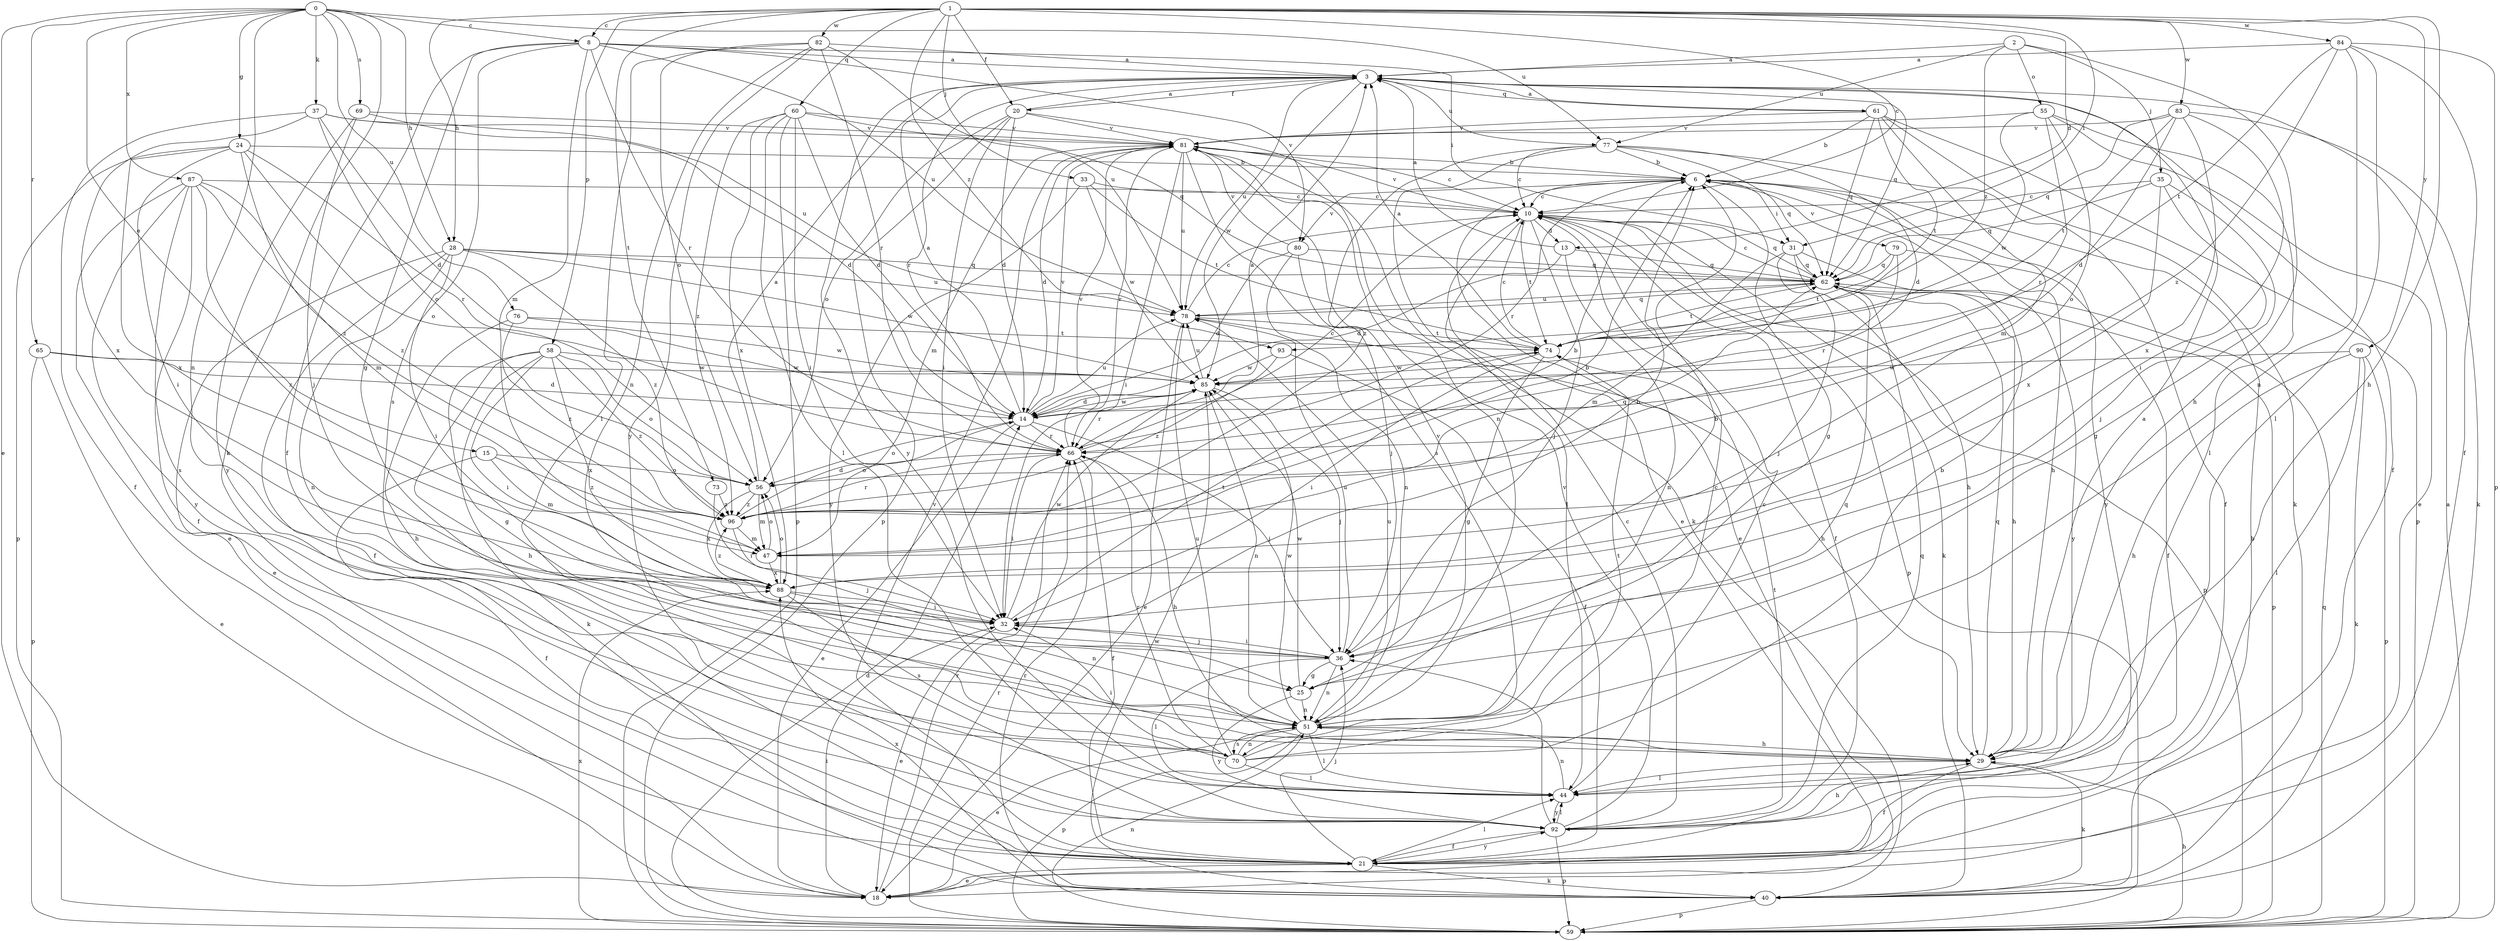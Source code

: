 strict digraph  {
0;
1;
2;
3;
6;
8;
10;
13;
14;
15;
18;
20;
21;
24;
25;
28;
29;
31;
32;
33;
35;
36;
37;
40;
44;
47;
51;
55;
56;
58;
59;
60;
61;
62;
65;
66;
69;
70;
73;
74;
76;
77;
78;
79;
80;
81;
82;
83;
84;
85;
87;
88;
90;
92;
93;
96;
0 -> 8  [label=c];
0 -> 15  [label=e];
0 -> 18  [label=e];
0 -> 24  [label=g];
0 -> 28  [label=h];
0 -> 37  [label=k];
0 -> 40  [label=k];
0 -> 51  [label=n];
0 -> 65  [label=r];
0 -> 69  [label=s];
0 -> 76  [label=u];
0 -> 77  [label=u];
0 -> 87  [label=x];
1 -> 8  [label=c];
1 -> 10  [label=c];
1 -> 13  [label=d];
1 -> 20  [label=f];
1 -> 28  [label=h];
1 -> 29  [label=h];
1 -> 31  [label=i];
1 -> 33  [label=j];
1 -> 58  [label=p];
1 -> 60  [label=q];
1 -> 73  [label=t];
1 -> 82  [label=w];
1 -> 83  [label=w];
1 -> 84  [label=w];
1 -> 90  [label=y];
1 -> 93  [label=z];
2 -> 3  [label=a];
2 -> 29  [label=h];
2 -> 35  [label=j];
2 -> 55  [label=o];
2 -> 77  [label=u];
2 -> 93  [label=z];
3 -> 20  [label=f];
3 -> 21  [label=f];
3 -> 61  [label=q];
3 -> 62  [label=q];
3 -> 66  [label=r];
3 -> 77  [label=u];
3 -> 78  [label=u];
3 -> 85  [label=w];
3 -> 92  [label=y];
6 -> 10  [label=c];
6 -> 18  [label=e];
6 -> 25  [label=g];
6 -> 29  [label=h];
6 -> 31  [label=i];
6 -> 66  [label=r];
6 -> 79  [label=v];
6 -> 80  [label=v];
6 -> 92  [label=y];
8 -> 3  [label=a];
8 -> 21  [label=f];
8 -> 25  [label=g];
8 -> 31  [label=i];
8 -> 47  [label=m];
8 -> 66  [label=r];
8 -> 70  [label=s];
8 -> 78  [label=u];
8 -> 80  [label=v];
10 -> 13  [label=d];
10 -> 21  [label=f];
10 -> 29  [label=h];
10 -> 36  [label=j];
10 -> 40  [label=k];
10 -> 44  [label=l];
10 -> 59  [label=p];
10 -> 62  [label=q];
10 -> 74  [label=t];
10 -> 81  [label=v];
13 -> 3  [label=a];
13 -> 14  [label=d];
13 -> 51  [label=n];
13 -> 62  [label=q];
14 -> 3  [label=a];
14 -> 18  [label=e];
14 -> 36  [label=j];
14 -> 56  [label=o];
14 -> 66  [label=r];
14 -> 78  [label=u];
14 -> 81  [label=v];
14 -> 85  [label=w];
15 -> 21  [label=f];
15 -> 47  [label=m];
15 -> 56  [label=o];
15 -> 96  [label=z];
18 -> 32  [label=i];
18 -> 66  [label=r];
20 -> 3  [label=a];
20 -> 14  [label=d];
20 -> 32  [label=i];
20 -> 51  [label=n];
20 -> 56  [label=o];
20 -> 59  [label=p];
20 -> 81  [label=v];
21 -> 18  [label=e];
21 -> 36  [label=j];
21 -> 40  [label=k];
21 -> 44  [label=l];
21 -> 81  [label=v];
21 -> 92  [label=y];
24 -> 6  [label=b];
24 -> 32  [label=i];
24 -> 56  [label=o];
24 -> 59  [label=p];
24 -> 66  [label=r];
24 -> 88  [label=x];
24 -> 96  [label=z];
25 -> 51  [label=n];
25 -> 85  [label=w];
25 -> 92  [label=y];
28 -> 18  [label=e];
28 -> 21  [label=f];
28 -> 32  [label=i];
28 -> 51  [label=n];
28 -> 62  [label=q];
28 -> 78  [label=u];
28 -> 85  [label=w];
28 -> 96  [label=z];
29 -> 3  [label=a];
29 -> 21  [label=f];
29 -> 40  [label=k];
29 -> 44  [label=l];
29 -> 62  [label=q];
31 -> 36  [label=j];
31 -> 47  [label=m];
31 -> 59  [label=p];
31 -> 62  [label=q];
31 -> 92  [label=y];
32 -> 6  [label=b];
32 -> 18  [label=e];
32 -> 36  [label=j];
32 -> 74  [label=t];
32 -> 85  [label=w];
33 -> 10  [label=c];
33 -> 74  [label=t];
33 -> 85  [label=w];
33 -> 92  [label=y];
35 -> 10  [label=c];
35 -> 25  [label=g];
35 -> 36  [label=j];
35 -> 62  [label=q];
35 -> 88  [label=x];
36 -> 6  [label=b];
36 -> 25  [label=g];
36 -> 32  [label=i];
36 -> 44  [label=l];
36 -> 51  [label=n];
36 -> 78  [label=u];
37 -> 14  [label=d];
37 -> 21  [label=f];
37 -> 56  [label=o];
37 -> 78  [label=u];
37 -> 81  [label=v];
37 -> 88  [label=x];
40 -> 6  [label=b];
40 -> 59  [label=p];
40 -> 66  [label=r];
40 -> 85  [label=w];
40 -> 88  [label=x];
44 -> 10  [label=c];
44 -> 51  [label=n];
44 -> 92  [label=y];
47 -> 6  [label=b];
47 -> 56  [label=o];
47 -> 88  [label=x];
51 -> 18  [label=e];
51 -> 29  [label=h];
51 -> 44  [label=l];
51 -> 59  [label=p];
51 -> 62  [label=q];
51 -> 70  [label=s];
51 -> 78  [label=u];
51 -> 81  [label=v];
51 -> 85  [label=w];
55 -> 18  [label=e];
55 -> 44  [label=l];
55 -> 56  [label=o];
55 -> 66  [label=r];
55 -> 81  [label=v];
55 -> 85  [label=w];
56 -> 3  [label=a];
56 -> 47  [label=m];
56 -> 88  [label=x];
56 -> 96  [label=z];
58 -> 25  [label=g];
58 -> 29  [label=h];
58 -> 32  [label=i];
58 -> 40  [label=k];
58 -> 56  [label=o];
58 -> 85  [label=w];
58 -> 88  [label=x];
58 -> 96  [label=z];
59 -> 3  [label=a];
59 -> 14  [label=d];
59 -> 29  [label=h];
59 -> 51  [label=n];
59 -> 62  [label=q];
59 -> 66  [label=r];
59 -> 88  [label=x];
60 -> 14  [label=d];
60 -> 32  [label=i];
60 -> 44  [label=l];
60 -> 59  [label=p];
60 -> 62  [label=q];
60 -> 81  [label=v];
60 -> 88  [label=x];
60 -> 96  [label=z];
61 -> 3  [label=a];
61 -> 6  [label=b];
61 -> 40  [label=k];
61 -> 47  [label=m];
61 -> 59  [label=p];
61 -> 62  [label=q];
61 -> 74  [label=t];
61 -> 81  [label=v];
62 -> 10  [label=c];
62 -> 29  [label=h];
62 -> 59  [label=p];
62 -> 74  [label=t];
62 -> 78  [label=u];
65 -> 14  [label=d];
65 -> 18  [label=e];
65 -> 59  [label=p];
65 -> 85  [label=w];
66 -> 3  [label=a];
66 -> 10  [label=c];
66 -> 21  [label=f];
66 -> 29  [label=h];
66 -> 32  [label=i];
66 -> 56  [label=o];
66 -> 81  [label=v];
69 -> 14  [label=d];
69 -> 36  [label=j];
69 -> 81  [label=v];
69 -> 92  [label=y];
70 -> 6  [label=b];
70 -> 10  [label=c];
70 -> 32  [label=i];
70 -> 44  [label=l];
70 -> 51  [label=n];
70 -> 66  [label=r];
70 -> 74  [label=t];
70 -> 78  [label=u];
73 -> 32  [label=i];
73 -> 96  [label=z];
74 -> 3  [label=a];
74 -> 10  [label=c];
74 -> 25  [label=g];
74 -> 32  [label=i];
74 -> 85  [label=w];
76 -> 29  [label=h];
76 -> 74  [label=t];
76 -> 85  [label=w];
76 -> 96  [label=z];
77 -> 6  [label=b];
77 -> 10  [label=c];
77 -> 14  [label=d];
77 -> 18  [label=e];
77 -> 21  [label=f];
77 -> 62  [label=q];
77 -> 96  [label=z];
78 -> 10  [label=c];
78 -> 18  [label=e];
78 -> 29  [label=h];
78 -> 62  [label=q];
78 -> 74  [label=t];
79 -> 21  [label=f];
79 -> 62  [label=q];
79 -> 66  [label=r];
79 -> 74  [label=t];
80 -> 14  [label=d];
80 -> 36  [label=j];
80 -> 51  [label=n];
80 -> 62  [label=q];
80 -> 81  [label=v];
81 -> 6  [label=b];
81 -> 10  [label=c];
81 -> 14  [label=d];
81 -> 32  [label=i];
81 -> 40  [label=k];
81 -> 47  [label=m];
81 -> 66  [label=r];
81 -> 70  [label=s];
81 -> 78  [label=u];
82 -> 3  [label=a];
82 -> 44  [label=l];
82 -> 51  [label=n];
82 -> 56  [label=o];
82 -> 66  [label=r];
82 -> 78  [label=u];
82 -> 92  [label=y];
83 -> 14  [label=d];
83 -> 32  [label=i];
83 -> 40  [label=k];
83 -> 62  [label=q];
83 -> 74  [label=t];
83 -> 81  [label=v];
83 -> 88  [label=x];
84 -> 3  [label=a];
84 -> 21  [label=f];
84 -> 44  [label=l];
84 -> 51  [label=n];
84 -> 59  [label=p];
84 -> 74  [label=t];
84 -> 96  [label=z];
85 -> 14  [label=d];
85 -> 36  [label=j];
85 -> 51  [label=n];
85 -> 66  [label=r];
85 -> 78  [label=u];
87 -> 10  [label=c];
87 -> 18  [label=e];
87 -> 21  [label=f];
87 -> 47  [label=m];
87 -> 70  [label=s];
87 -> 88  [label=x];
87 -> 92  [label=y];
87 -> 96  [label=z];
88 -> 32  [label=i];
88 -> 51  [label=n];
88 -> 56  [label=o];
88 -> 70  [label=s];
88 -> 96  [label=z];
90 -> 29  [label=h];
90 -> 40  [label=k];
90 -> 44  [label=l];
90 -> 59  [label=p];
90 -> 85  [label=w];
92 -> 10  [label=c];
92 -> 21  [label=f];
92 -> 29  [label=h];
92 -> 36  [label=j];
92 -> 44  [label=l];
92 -> 59  [label=p];
92 -> 62  [label=q];
92 -> 74  [label=t];
92 -> 81  [label=v];
93 -> 21  [label=f];
93 -> 85  [label=w];
93 -> 96  [label=z];
96 -> 6  [label=b];
96 -> 14  [label=d];
96 -> 36  [label=j];
96 -> 47  [label=m];
96 -> 62  [label=q];
96 -> 66  [label=r];
}
